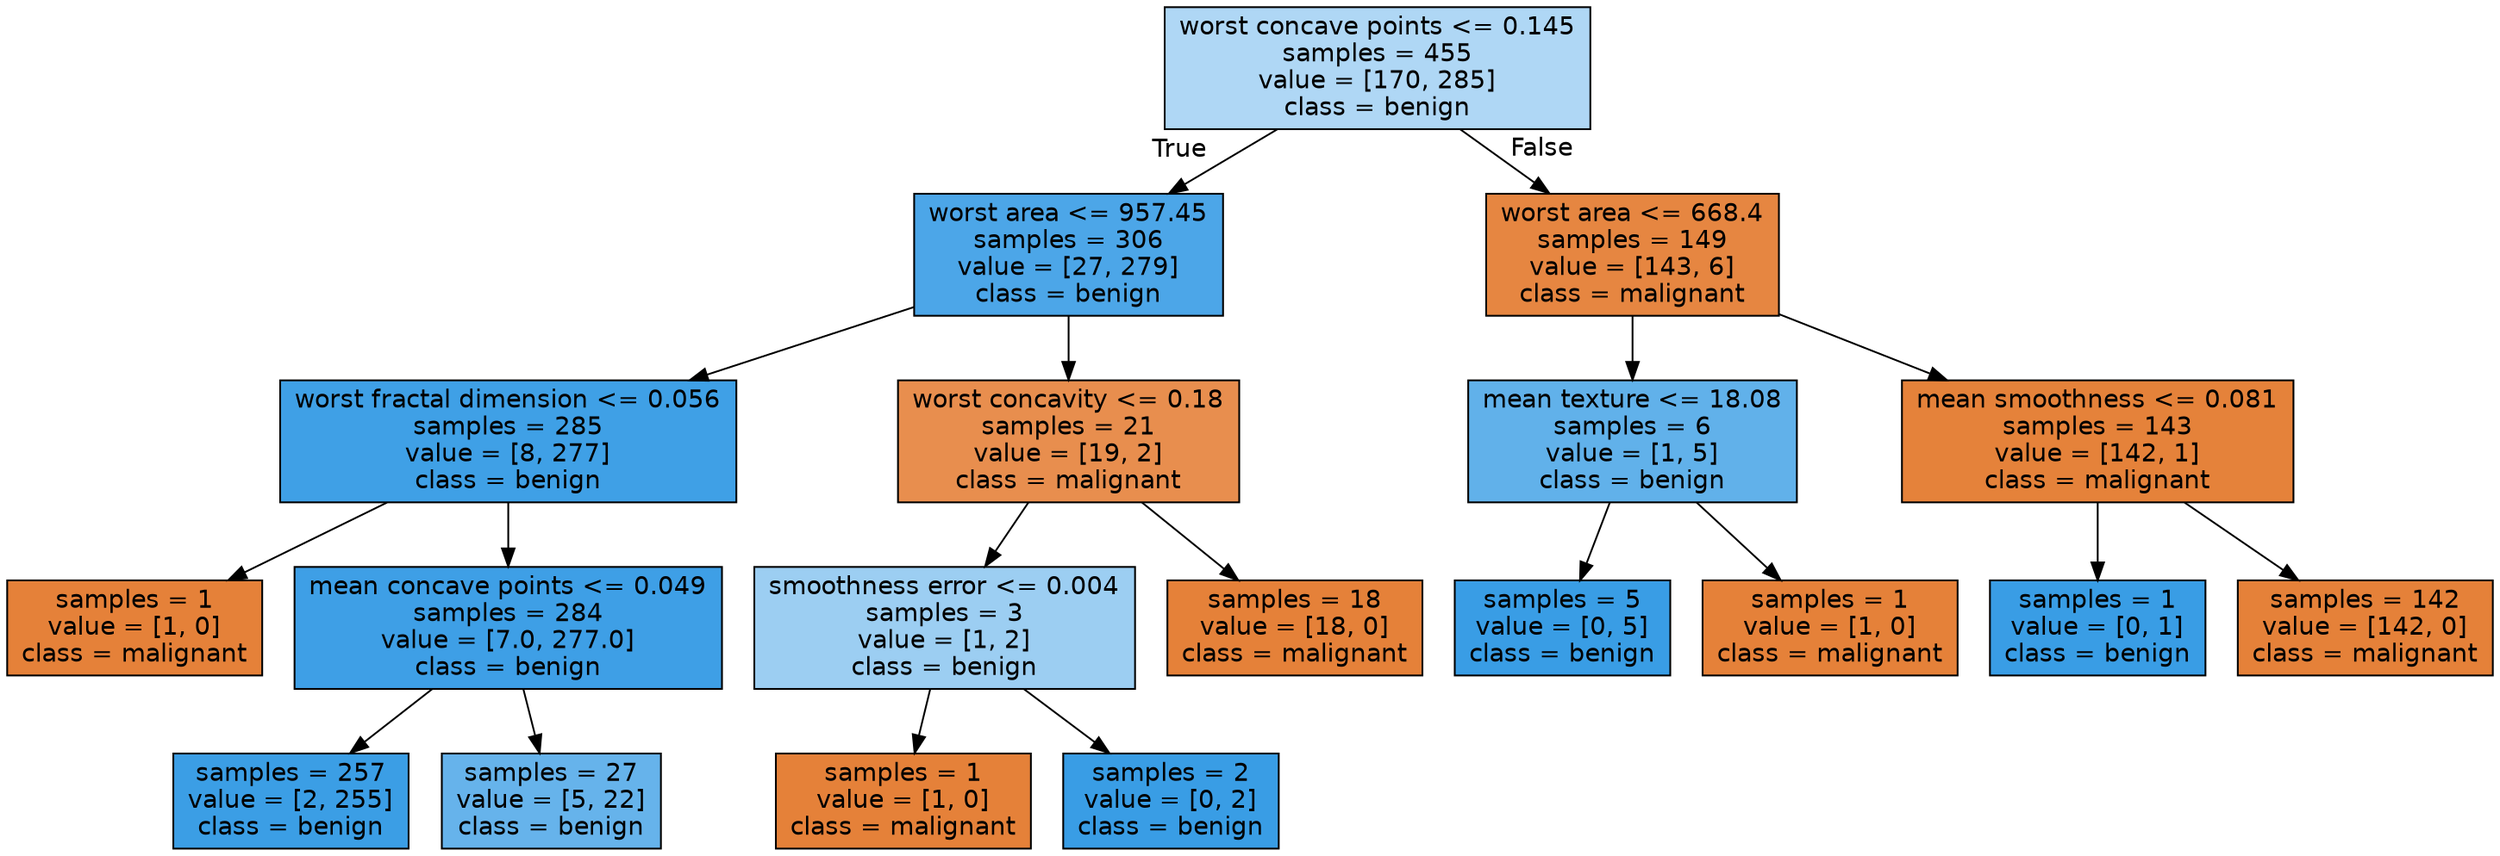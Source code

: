 digraph Tree {
node [shape=box, style="filled", color="black", fontname="helvetica"] ;
edge [fontname="helvetica"] ;
0 [label="worst concave points <= 0.145\nsamples = 455\nvalue = [170, 285]\nclass = benign", fillcolor="#afd7f5"] ;
1 [label="worst area <= 957.45\nsamples = 306\nvalue = [27, 279]\nclass = benign", fillcolor="#4ca6e8"] ;
0 -> 1 [labeldistance=2.5, labelangle=45, headlabel="True"] ;
2 [label="worst fractal dimension <= 0.056\nsamples = 285\nvalue = [8, 277]\nclass = benign", fillcolor="#3fa0e6"] ;
1 -> 2 ;
3 [label="samples = 1\nvalue = [1, 0]\nclass = malignant", fillcolor="#e58139"] ;
2 -> 3 ;
4 [label="mean concave points <= 0.049\nsamples = 284\nvalue = [7.0, 277.0]\nclass = benign", fillcolor="#3e9fe6"] ;
2 -> 4 ;
5 [label="samples = 257\nvalue = [2, 255]\nclass = benign", fillcolor="#3b9ee5"] ;
4 -> 5 ;
6 [label="samples = 27\nvalue = [5, 22]\nclass = benign", fillcolor="#66b3eb"] ;
4 -> 6 ;
7 [label="worst concavity <= 0.18\nsamples = 21\nvalue = [19, 2]\nclass = malignant", fillcolor="#e88e4e"] ;
1 -> 7 ;
8 [label="smoothness error <= 0.004\nsamples = 3\nvalue = [1, 2]\nclass = benign", fillcolor="#9ccef2"] ;
7 -> 8 ;
9 [label="samples = 1\nvalue = [1, 0]\nclass = malignant", fillcolor="#e58139"] ;
8 -> 9 ;
10 [label="samples = 2\nvalue = [0, 2]\nclass = benign", fillcolor="#399de5"] ;
8 -> 10 ;
11 [label="samples = 18\nvalue = [18, 0]\nclass = malignant", fillcolor="#e58139"] ;
7 -> 11 ;
12 [label="worst area <= 668.4\nsamples = 149\nvalue = [143, 6]\nclass = malignant", fillcolor="#e68641"] ;
0 -> 12 [labeldistance=2.5, labelangle=-45, headlabel="False"] ;
13 [label="mean texture <= 18.08\nsamples = 6\nvalue = [1, 5]\nclass = benign", fillcolor="#61b1ea"] ;
12 -> 13 ;
14 [label="samples = 5\nvalue = [0, 5]\nclass = benign", fillcolor="#399de5"] ;
13 -> 14 ;
15 [label="samples = 1\nvalue = [1, 0]\nclass = malignant", fillcolor="#e58139"] ;
13 -> 15 ;
16 [label="mean smoothness <= 0.081\nsamples = 143\nvalue = [142, 1]\nclass = malignant", fillcolor="#e5823a"] ;
12 -> 16 ;
17 [label="samples = 1\nvalue = [0, 1]\nclass = benign", fillcolor="#399de5"] ;
16 -> 17 ;
18 [label="samples = 142\nvalue = [142, 0]\nclass = malignant", fillcolor="#e58139"] ;
16 -> 18 ;
}